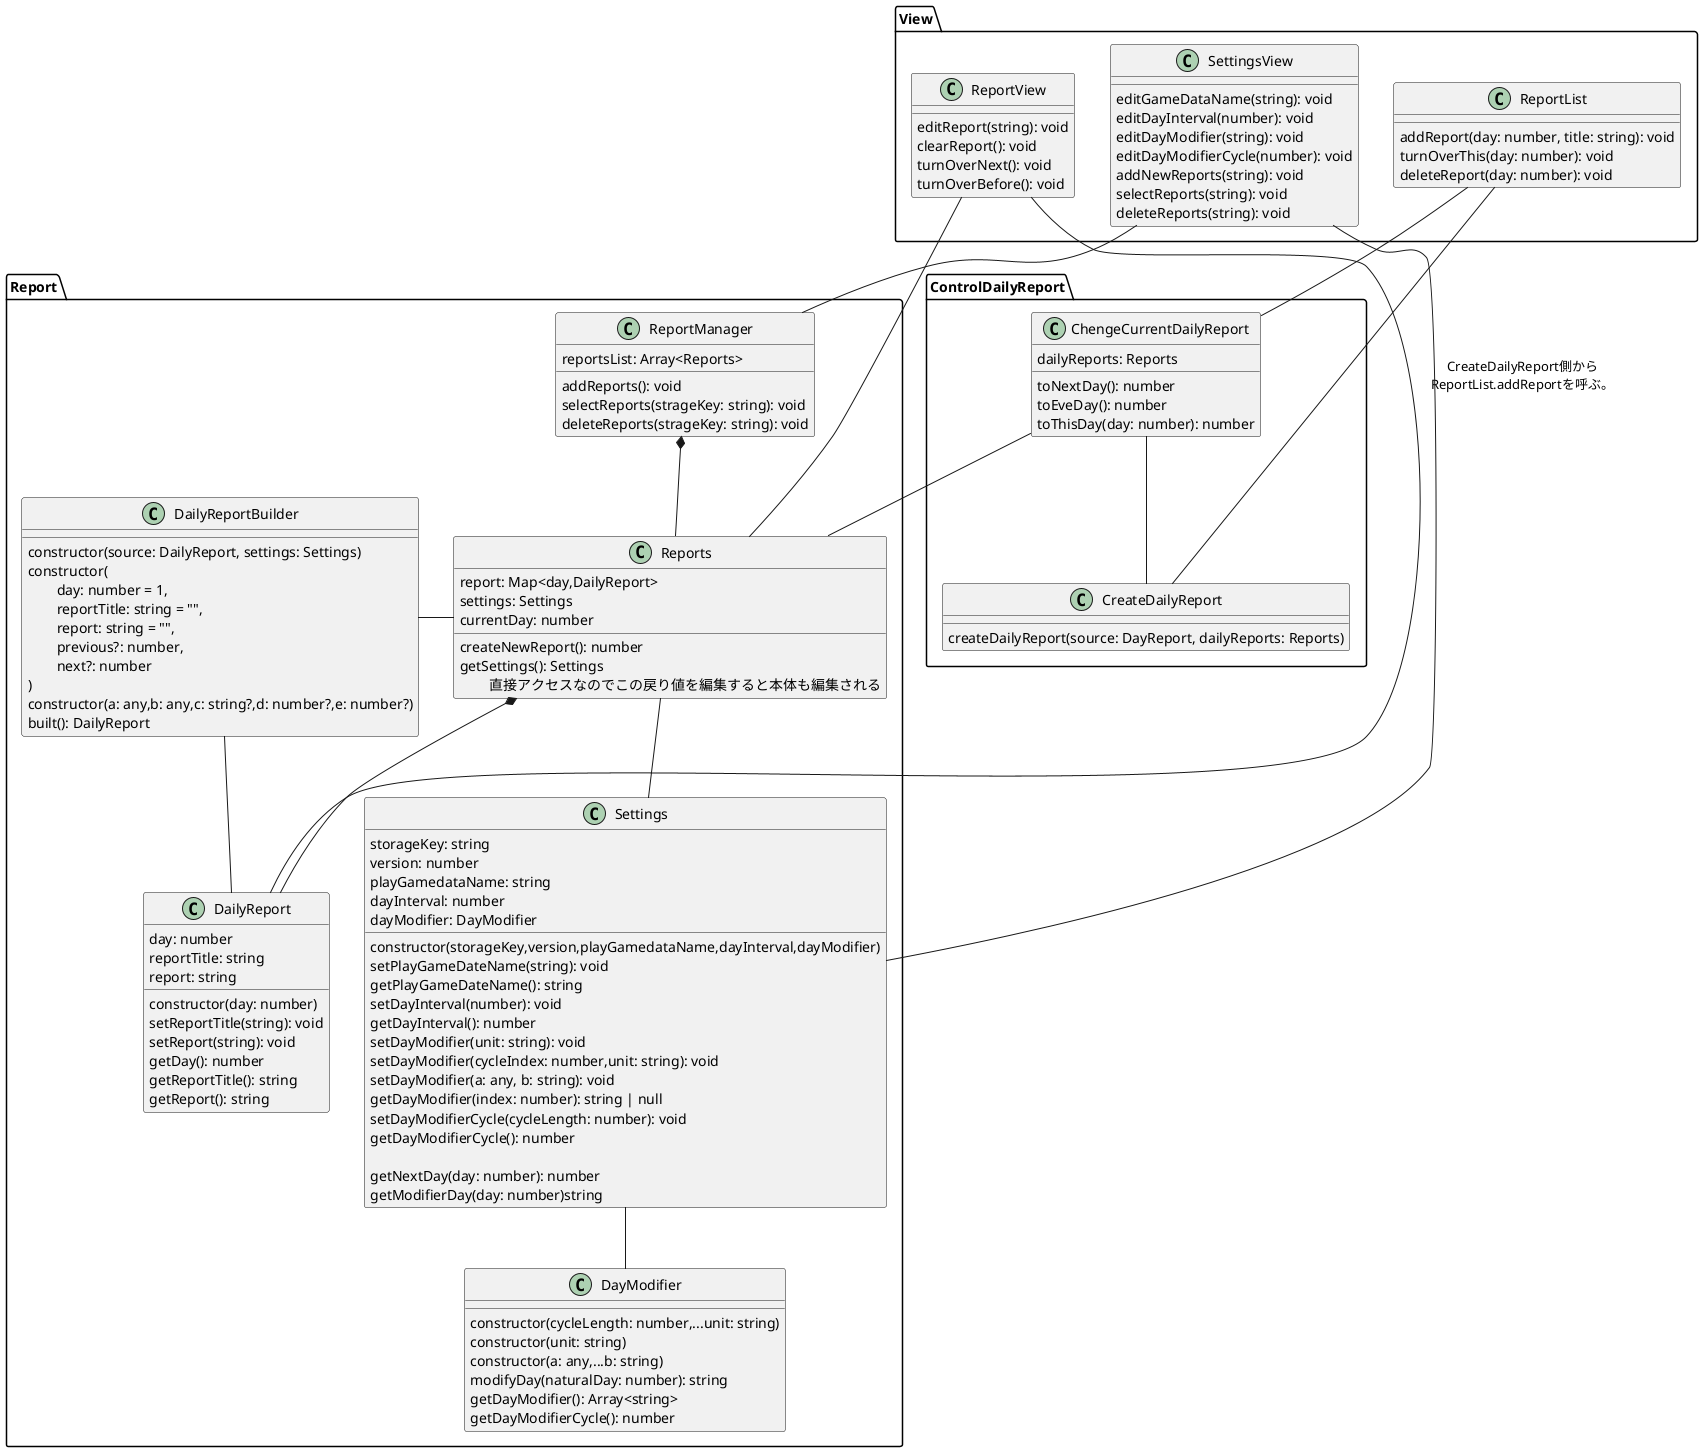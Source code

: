 @startuml class
package Report{
  class Reports{
    report: Map<day,DailyReport>
    settings: Settings
    currentDay: number
    createNewReport(): number
    getSettings(): Settings\n\t直接アクセスなのでこの戻り値を編集すると本体も編集される
  }
  class DailyReportBuilder{
    constructor(source: DailyReport, settings: Settings)
    constructor(\n\tday: number = 1,\n\treportTitle: string = "",\n\treport: string = "",\n\tprevious?: number,\n\tnext?: number\n)
    constructor(a: any,b: any,c: string?,d: number?,e: number?)
    built(): DailyReport
  }
  Reports -l- DailyReportBuilder
  DailyReportBuilder -- DailyReport
  class DailyReport{
    day: number
    reportTitle: string
    report: string
    constructor(day: number)
    setReportTitle(string): void
    setReport(string): void
    getDay(): number
    getReportTitle(): string
    getReport(): string
  }

  class Settings{
    storageKey: string
    version: number
    playGamedataName: string
    dayInterval: number
    dayModifier: DayModifier
    constructor(storageKey,version,playGamedataName,dayInterval,dayModifier)
    setPlayGameDateName(string): void
    getPlayGameDateName(): string
    setDayInterval(number): void
    getDayInterval(): number
    setDayModifier(unit: string): void
    setDayModifier(cycleIndex: number,unit: string): void
    setDayModifier(a: any, b: string): void
    getDayModifier(index: number): string | null
    setDayModifierCycle(cycleLength: number): void
    getDayModifierCycle(): number

    getNextDay(day: number): number
    getModifierDay(day: number)string
  }
  Reports *-- DailyReport
  Reports -- Settings
  Settings -- DayModifier
  class DayModifier{
    constructor(cycleLength: number,...unit: string)
    constructor(unit: string)
    constructor(a: any,...b: string)
    modifyDay(naturalDay: number): string
    getDayModifier(): Array<string>
    getDayModifierCycle(): number
  }
  class ReportManager{
    reportsList: Array<Reports>
    addReports(): void
    selectReports(strageKey: string): void
    deleteReports(strageKey: string): void
  }
  ReportManager *-- Reports
}
package ControlDailyReport{
  class CreateDailyReport{
    createDailyReport(source: DayReport, dailyReports: Reports)
  }
  class ChengeCurrentDailyReport{
    dailyReports: Reports
    toNextDay(): number
    toEveDay(): number
    toThisDay(day: number): number
  }
  ChengeCurrentDailyReport -- CreateDailyReport
  ChengeCurrentDailyReport -- Reports
}
package View{
  class ReportList{
    addReport(day: number, title: string): void
    turnOverThis(day: number): void
    deleteReport(day: number): void
  }
  class ReportView{
    editReport(string): void
    clearReport(): void
    turnOverNext(): void
    turnOverBefore(): void
  }
  class SettingsView{
    editGameDataName(string): void
    editDayInterval(number): void
    editDayModifier(string): void
    editDayModifierCycle(number): void
    addNewReports(string): void
    selectReports(string): void
    deleteReports(string): void
  }
  ReportList -- CreateDailyReport : CreateDailyReport側から\nReportList.addReportを呼ぶ。
  ReportList -- ChengeCurrentDailyReport
  ReportView -- DailyReport
  ReportView -- Reports
  SettingsView -- Settings
  SettingsView -- ReportManager


}
@enduml